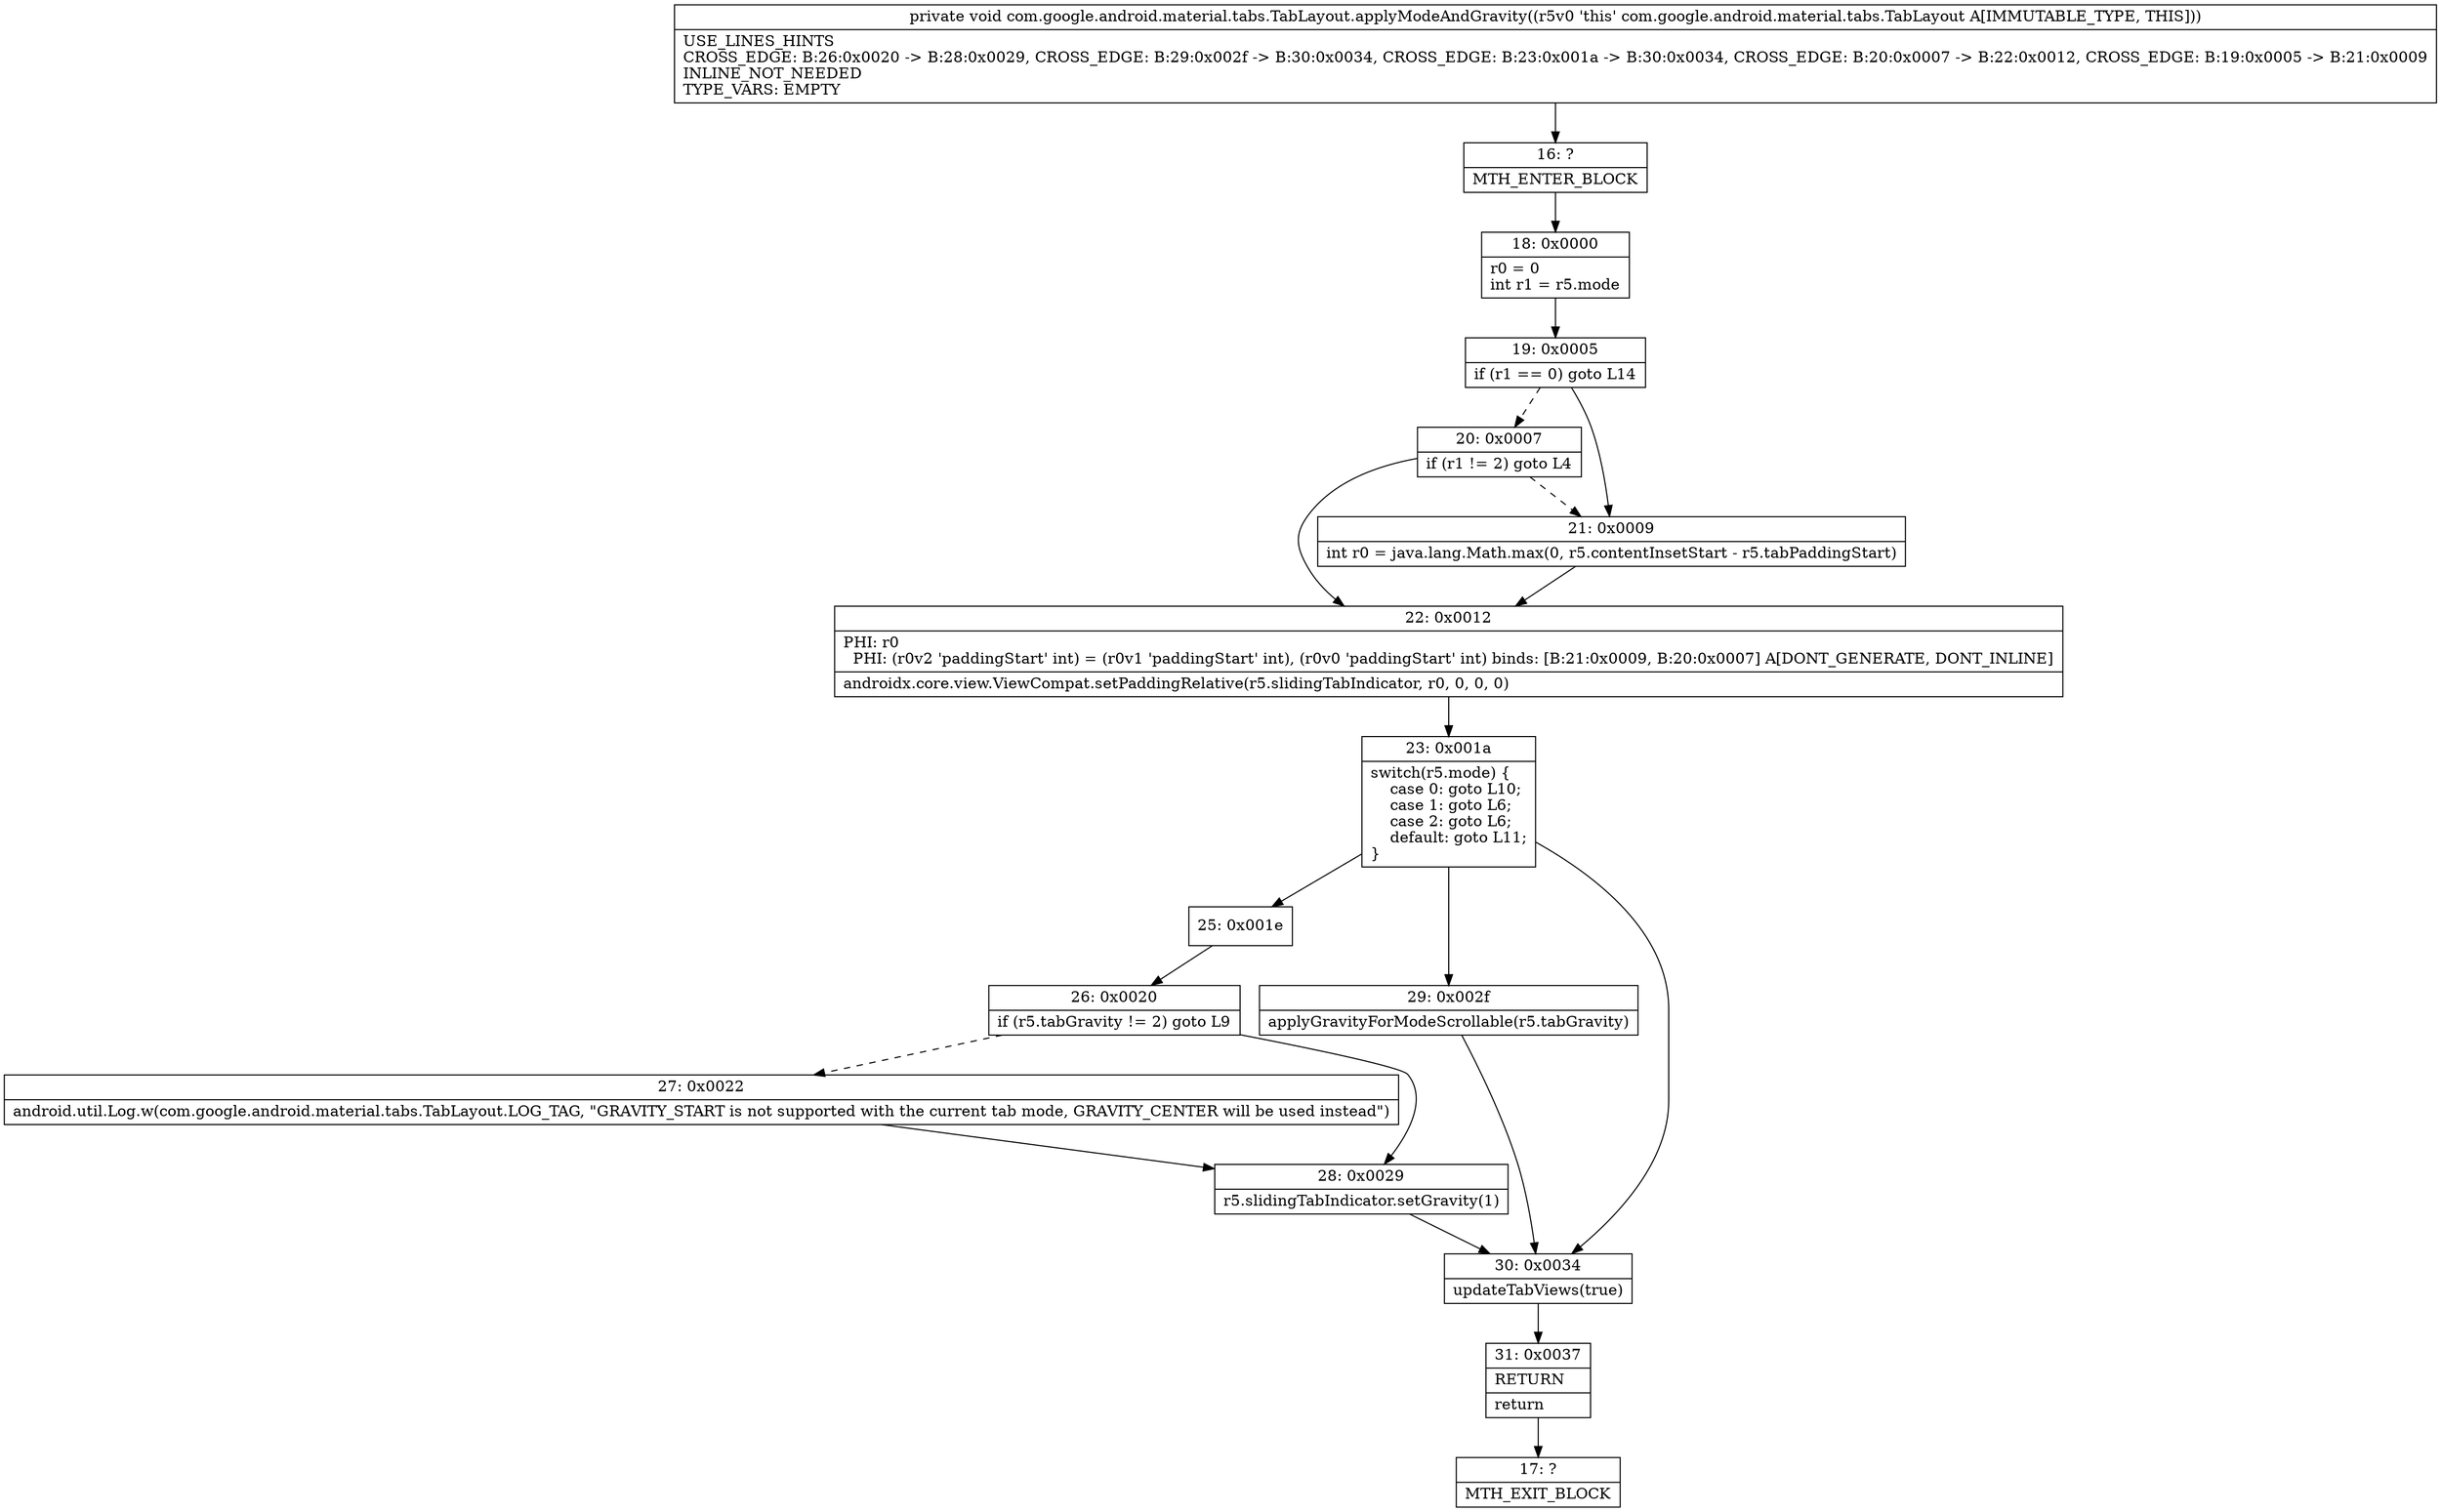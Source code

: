 digraph "CFG forcom.google.android.material.tabs.TabLayout.applyModeAndGravity()V" {
Node_16 [shape=record,label="{16\:\ ?|MTH_ENTER_BLOCK\l}"];
Node_18 [shape=record,label="{18\:\ 0x0000|r0 = 0\lint r1 = r5.mode\l}"];
Node_19 [shape=record,label="{19\:\ 0x0005|if (r1 == 0) goto L14\l}"];
Node_20 [shape=record,label="{20\:\ 0x0007|if (r1 != 2) goto L4\l}"];
Node_22 [shape=record,label="{22\:\ 0x0012|PHI: r0 \l  PHI: (r0v2 'paddingStart' int) = (r0v1 'paddingStart' int), (r0v0 'paddingStart' int) binds: [B:21:0x0009, B:20:0x0007] A[DONT_GENERATE, DONT_INLINE]\l|androidx.core.view.ViewCompat.setPaddingRelative(r5.slidingTabIndicator, r0, 0, 0, 0)\l}"];
Node_23 [shape=record,label="{23\:\ 0x001a|switch(r5.mode) \{\l    case 0: goto L10;\l    case 1: goto L6;\l    case 2: goto L6;\l    default: goto L11;\l\}\l}"];
Node_25 [shape=record,label="{25\:\ 0x001e}"];
Node_26 [shape=record,label="{26\:\ 0x0020|if (r5.tabGravity != 2) goto L9\l}"];
Node_27 [shape=record,label="{27\:\ 0x0022|android.util.Log.w(com.google.android.material.tabs.TabLayout.LOG_TAG, \"GRAVITY_START is not supported with the current tab mode, GRAVITY_CENTER will be used instead\")\l}"];
Node_28 [shape=record,label="{28\:\ 0x0029|r5.slidingTabIndicator.setGravity(1)\l}"];
Node_29 [shape=record,label="{29\:\ 0x002f|applyGravityForModeScrollable(r5.tabGravity)\l}"];
Node_30 [shape=record,label="{30\:\ 0x0034|updateTabViews(true)\l}"];
Node_31 [shape=record,label="{31\:\ 0x0037|RETURN\l|return\l}"];
Node_17 [shape=record,label="{17\:\ ?|MTH_EXIT_BLOCK\l}"];
Node_21 [shape=record,label="{21\:\ 0x0009|int r0 = java.lang.Math.max(0, r5.contentInsetStart \- r5.tabPaddingStart)\l}"];
MethodNode[shape=record,label="{private void com.google.android.material.tabs.TabLayout.applyModeAndGravity((r5v0 'this' com.google.android.material.tabs.TabLayout A[IMMUTABLE_TYPE, THIS]))  | USE_LINES_HINTS\lCROSS_EDGE: B:26:0x0020 \-\> B:28:0x0029, CROSS_EDGE: B:29:0x002f \-\> B:30:0x0034, CROSS_EDGE: B:23:0x001a \-\> B:30:0x0034, CROSS_EDGE: B:20:0x0007 \-\> B:22:0x0012, CROSS_EDGE: B:19:0x0005 \-\> B:21:0x0009\lINLINE_NOT_NEEDED\lTYPE_VARS: EMPTY\l}"];
MethodNode -> Node_16;Node_16 -> Node_18;
Node_18 -> Node_19;
Node_19 -> Node_20[style=dashed];
Node_19 -> Node_21;
Node_20 -> Node_21[style=dashed];
Node_20 -> Node_22;
Node_22 -> Node_23;
Node_23 -> Node_25;
Node_23 -> Node_29;
Node_23 -> Node_30;
Node_25 -> Node_26;
Node_26 -> Node_27[style=dashed];
Node_26 -> Node_28;
Node_27 -> Node_28;
Node_28 -> Node_30;
Node_29 -> Node_30;
Node_30 -> Node_31;
Node_31 -> Node_17;
Node_21 -> Node_22;
}

